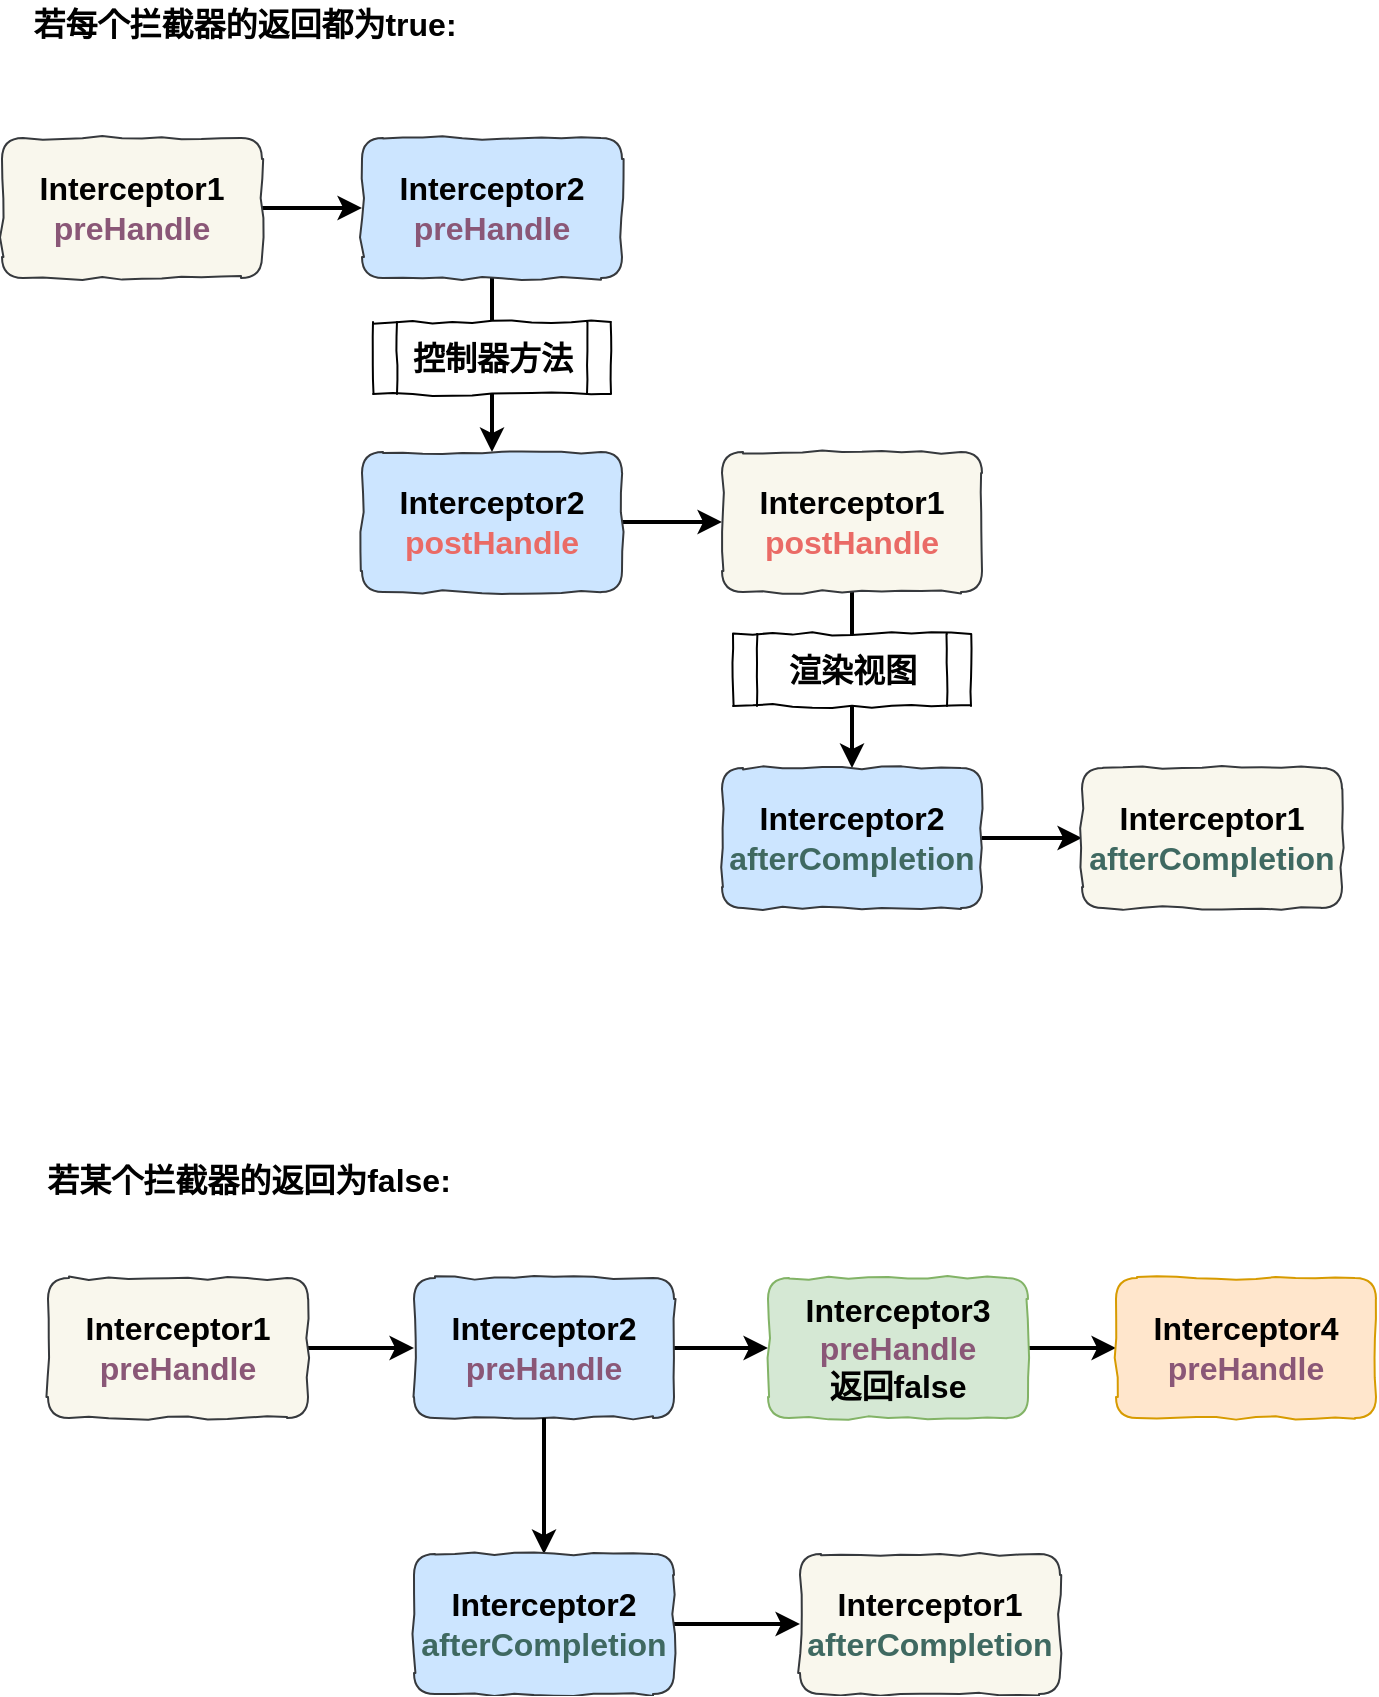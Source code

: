 <mxfile version="15.6.8" type="github">
  <diagram id="CkwapNOGyErm4PVH1WH8" name="第 1 页">
    <mxGraphModel dx="1422" dy="761" grid="0" gridSize="10" guides="1" tooltips="1" connect="1" arrows="1" fold="1" page="1" pageScale="1" pageWidth="827" pageHeight="1169" math="0" shadow="0">
      <root>
        <mxCell id="0" />
        <mxCell id="1" parent="0" />
        <mxCell id="oUz-GaezXC1vId2PD7ZR-3" value="" style="edgeStyle=orthogonalEdgeStyle;rounded=0;orthogonalLoop=1;jettySize=auto;html=1;fontSize=16;fontColor=#8A5777;strokeWidth=2;" parent="1" source="oUz-GaezXC1vId2PD7ZR-1" target="oUz-GaezXC1vId2PD7ZR-2" edge="1">
          <mxGeometry relative="1" as="geometry" />
        </mxCell>
        <mxCell id="oUz-GaezXC1vId2PD7ZR-1" value="&lt;b&gt;&lt;font style=&quot;font-size: 16px&quot;&gt;Interceptor1&lt;br&gt;&lt;font color=&quot;#8a5777&quot;&gt;preHandle&lt;/font&gt;&lt;br&gt;&lt;/font&gt;&lt;/b&gt;" style="rounded=1;whiteSpace=wrap;html=1;fillColor=#f9f7ed;strokeColor=#36393d;comic=1;" parent="1" vertex="1">
          <mxGeometry x="30" y="150" width="130" height="70" as="geometry" />
        </mxCell>
        <mxCell id="oUz-GaezXC1vId2PD7ZR-10" value="" style="edgeStyle=orthogonalEdgeStyle;rounded=0;orthogonalLoop=1;jettySize=auto;html=1;fontSize=16;fontColor=#3F6961;strokeWidth=2;" parent="1" source="oUz-GaezXC1vId2PD7ZR-2" target="oUz-GaezXC1vId2PD7ZR-5" edge="1">
          <mxGeometry relative="1" as="geometry" />
        </mxCell>
        <mxCell id="oUz-GaezXC1vId2PD7ZR-2" value="&lt;b&gt;&lt;font style=&quot;font-size: 16px&quot;&gt;Interceptor2&lt;br&gt;&lt;font color=&quot;#8a5777&quot;&gt;preHandle&lt;/font&gt;&lt;br&gt;&lt;/font&gt;&lt;/b&gt;" style="rounded=1;whiteSpace=wrap;html=1;fillColor=#cce5ff;strokeColor=#36393d;comic=1;" parent="1" vertex="1">
          <mxGeometry x="210" y="150" width="130" height="70" as="geometry" />
        </mxCell>
        <mxCell id="oUz-GaezXC1vId2PD7ZR-4" value="" style="edgeStyle=orthogonalEdgeStyle;rounded=0;orthogonalLoop=1;jettySize=auto;html=1;fontSize=16;fontColor=#8A5777;strokeWidth=2;" parent="1" source="oUz-GaezXC1vId2PD7ZR-5" target="oUz-GaezXC1vId2PD7ZR-6" edge="1">
          <mxGeometry relative="1" as="geometry" />
        </mxCell>
        <mxCell id="oUz-GaezXC1vId2PD7ZR-5" value="&lt;b&gt;&lt;font style=&quot;font-size: 16px&quot;&gt;Interceptor2&lt;br&gt;&lt;font color=&quot;#ea6b66&quot;&gt;postHandle&lt;/font&gt;&lt;br&gt;&lt;/font&gt;&lt;/b&gt;" style="rounded=1;whiteSpace=wrap;html=1;fillColor=#cce5ff;strokeColor=#36393d;comic=1;" parent="1" vertex="1">
          <mxGeometry x="210" y="307" width="130" height="70" as="geometry" />
        </mxCell>
        <mxCell id="oUz-GaezXC1vId2PD7ZR-11" value="" style="edgeStyle=orthogonalEdgeStyle;rounded=0;orthogonalLoop=1;jettySize=auto;html=1;fontSize=16;fontColor=#3F6961;strokeWidth=2;" parent="1" source="oUz-GaezXC1vId2PD7ZR-6" target="oUz-GaezXC1vId2PD7ZR-8" edge="1">
          <mxGeometry relative="1" as="geometry" />
        </mxCell>
        <mxCell id="oUz-GaezXC1vId2PD7ZR-6" value="&lt;b&gt;&lt;font style=&quot;font-size: 16px&quot;&gt;Interceptor1&lt;br&gt;&lt;/font&gt;&lt;/b&gt;&lt;b&gt;&lt;font style=&quot;font-size: 16px&quot;&gt;&lt;font color=&quot;#ea6b66&quot;&gt;postHandle&lt;/font&gt;&lt;/font&gt;&lt;/b&gt;&lt;b&gt;&lt;font style=&quot;font-size: 16px&quot;&gt;&lt;br&gt;&lt;/font&gt;&lt;/b&gt;" style="rounded=1;whiteSpace=wrap;html=1;fillColor=#f9f7ed;strokeColor=#36393d;comic=1;" parent="1" vertex="1">
          <mxGeometry x="390" y="307" width="130" height="70" as="geometry" />
        </mxCell>
        <mxCell id="oUz-GaezXC1vId2PD7ZR-7" value="" style="edgeStyle=orthogonalEdgeStyle;rounded=0;orthogonalLoop=1;jettySize=auto;html=1;fontSize=16;fontColor=#8A5777;strokeWidth=2;" parent="1" source="oUz-GaezXC1vId2PD7ZR-8" target="oUz-GaezXC1vId2PD7ZR-9" edge="1">
          <mxGeometry relative="1" as="geometry" />
        </mxCell>
        <mxCell id="oUz-GaezXC1vId2PD7ZR-8" value="&lt;b&gt;&lt;font style=&quot;font-size: 16px&quot;&gt;Interceptor2&lt;br&gt;&lt;font color=&quot;#3f6961&quot;&gt;afterCompletion&lt;/font&gt;&lt;br&gt;&lt;/font&gt;&lt;/b&gt;" style="rounded=1;whiteSpace=wrap;html=1;fillColor=#cce5ff;strokeColor=#36393d;comic=1;" parent="1" vertex="1">
          <mxGeometry x="390" y="465" width="130" height="70" as="geometry" />
        </mxCell>
        <mxCell id="oUz-GaezXC1vId2PD7ZR-9" value="&lt;b&gt;&lt;font style=&quot;font-size: 16px&quot;&gt;Interceptor1&lt;br&gt;&lt;/font&gt;&lt;/b&gt;&lt;b&gt;&lt;font style=&quot;font-size: 16px&quot;&gt;&lt;font color=&quot;#3f6961&quot;&gt;afterCompletion&lt;/font&gt;&lt;/font&gt;&lt;/b&gt;&lt;b&gt;&lt;font style=&quot;font-size: 16px&quot;&gt;&lt;br&gt;&lt;/font&gt;&lt;/b&gt;" style="rounded=1;whiteSpace=wrap;html=1;fillColor=#f9f7ed;strokeColor=#36393d;comic=1;" parent="1" vertex="1">
          <mxGeometry x="570" y="465" width="130" height="70" as="geometry" />
        </mxCell>
        <mxCell id="oUz-GaezXC1vId2PD7ZR-23" value="若每个拦截器的返回都为true:" style="text;html=1;align=center;verticalAlign=middle;resizable=0;points=[];autosize=1;strokeColor=none;fillColor=none;fontSize=16;fontColor=#000000;fontStyle=1" parent="1" vertex="1">
          <mxGeometry x="40" y="81" width="222" height="23" as="geometry" />
        </mxCell>
        <mxCell id="oUz-GaezXC1vId2PD7ZR-24" value="若某个拦截器的返回为false:" style="text;html=1;align=center;verticalAlign=middle;resizable=0;points=[];autosize=1;strokeColor=none;fillColor=none;fontSize=16;fontColor=#000000;fontStyle=1" parent="1" vertex="1">
          <mxGeometry x="47" y="659" width="212" height="23" as="geometry" />
        </mxCell>
        <mxCell id="oUz-GaezXC1vId2PD7ZR-25" value="&lt;b&gt;控制器方法&lt;/b&gt;" style="shape=process;whiteSpace=wrap;html=1;backgroundOutline=1;comic=1;fontSize=16;fontColor=#000000;" parent="1" vertex="1">
          <mxGeometry x="215.5" y="242" width="119" height="36" as="geometry" />
        </mxCell>
        <mxCell id="oUz-GaezXC1vId2PD7ZR-26" value="&lt;b&gt;渲染视图&lt;/b&gt;" style="shape=process;whiteSpace=wrap;html=1;backgroundOutline=1;comic=1;fontSize=16;fontColor=#000000;" parent="1" vertex="1">
          <mxGeometry x="395.5" y="398" width="119" height="36" as="geometry" />
        </mxCell>
        <mxCell id="oUz-GaezXC1vId2PD7ZR-27" value="" style="edgeStyle=orthogonalEdgeStyle;rounded=0;orthogonalLoop=1;jettySize=auto;html=1;fontSize=16;fontColor=#8A5777;strokeWidth=2;" parent="1" source="oUz-GaezXC1vId2PD7ZR-28" target="oUz-GaezXC1vId2PD7ZR-30" edge="1">
          <mxGeometry relative="1" as="geometry" />
        </mxCell>
        <mxCell id="oUz-GaezXC1vId2PD7ZR-28" value="&lt;b&gt;&lt;font style=&quot;font-size: 16px&quot;&gt;Interceptor1&lt;br&gt;&lt;font color=&quot;#8a5777&quot;&gt;preHandle&lt;/font&gt;&lt;br&gt;&lt;/font&gt;&lt;/b&gt;" style="rounded=1;whiteSpace=wrap;html=1;fillColor=#f9f7ed;strokeColor=#36393d;comic=1;" parent="1" vertex="1">
          <mxGeometry x="53" y="720" width="130" height="70" as="geometry" />
        </mxCell>
        <mxCell id="OR3Nw0VSyKYGRwUme-bm-3" value="" style="edgeStyle=orthogonalEdgeStyle;rounded=0;orthogonalLoop=1;jettySize=auto;html=1;strokeWidth=2;" edge="1" parent="1" source="oUz-GaezXC1vId2PD7ZR-30" target="OR3Nw0VSyKYGRwUme-bm-1">
          <mxGeometry relative="1" as="geometry" />
        </mxCell>
        <mxCell id="oUz-GaezXC1vId2PD7ZR-30" value="&lt;b&gt;&lt;font style=&quot;font-size: 16px&quot;&gt;Interceptor2&lt;br&gt;&lt;font color=&quot;#8a5777&quot;&gt;preHandle&lt;/font&gt;&lt;br&gt;&lt;/font&gt;&lt;/b&gt;" style="rounded=1;whiteSpace=wrap;html=1;fillColor=#cce5ff;strokeColor=#36393d;comic=1;" parent="1" vertex="1">
          <mxGeometry x="236" y="720" width="130" height="70" as="geometry" />
        </mxCell>
        <mxCell id="oUz-GaezXC1vId2PD7ZR-33" value="" style="edgeStyle=orthogonalEdgeStyle;rounded=0;orthogonalLoop=1;jettySize=auto;html=1;fontSize=16;fontColor=#3F6961;strokeWidth=2;exitX=0.5;exitY=1;exitDx=0;exitDy=0;" parent="1" source="oUz-GaezXC1vId2PD7ZR-30" target="oUz-GaezXC1vId2PD7ZR-36" edge="1">
          <mxGeometry relative="1" as="geometry">
            <mxPoint x="386" y="904" as="sourcePoint" />
          </mxGeometry>
        </mxCell>
        <mxCell id="oUz-GaezXC1vId2PD7ZR-35" value="" style="edgeStyle=orthogonalEdgeStyle;rounded=0;orthogonalLoop=1;jettySize=auto;html=1;fontSize=16;fontColor=#8A5777;strokeWidth=2;" parent="1" source="oUz-GaezXC1vId2PD7ZR-36" target="oUz-GaezXC1vId2PD7ZR-37" edge="1">
          <mxGeometry relative="1" as="geometry" />
        </mxCell>
        <mxCell id="oUz-GaezXC1vId2PD7ZR-36" value="&lt;b&gt;&lt;font style=&quot;font-size: 16px&quot;&gt;Interceptor2&lt;br&gt;&lt;font color=&quot;#3f6961&quot;&gt;afterCompletion&lt;/font&gt;&lt;br&gt;&lt;/font&gt;&lt;/b&gt;" style="rounded=1;whiteSpace=wrap;html=1;fillColor=#cce5ff;strokeColor=#36393d;comic=1;" parent="1" vertex="1">
          <mxGeometry x="236" y="858" width="130" height="70" as="geometry" />
        </mxCell>
        <mxCell id="oUz-GaezXC1vId2PD7ZR-37" value="&lt;b&gt;&lt;font style=&quot;font-size: 16px&quot;&gt;Interceptor1&lt;br&gt;&lt;/font&gt;&lt;/b&gt;&lt;b&gt;&lt;font style=&quot;font-size: 16px&quot;&gt;&lt;font color=&quot;#3f6961&quot;&gt;afterCompletion&lt;/font&gt;&lt;/font&gt;&lt;/b&gt;&lt;b&gt;&lt;font style=&quot;font-size: 16px&quot;&gt;&lt;br&gt;&lt;/font&gt;&lt;/b&gt;" style="rounded=1;whiteSpace=wrap;html=1;fillColor=#f9f7ed;strokeColor=#36393d;comic=1;" parent="1" vertex="1">
          <mxGeometry x="429" y="858" width="130" height="70" as="geometry" />
        </mxCell>
        <mxCell id="OR3Nw0VSyKYGRwUme-bm-4" value="" style="edgeStyle=orthogonalEdgeStyle;rounded=0;orthogonalLoop=1;jettySize=auto;html=1;strokeWidth=2;" edge="1" parent="1" source="OR3Nw0VSyKYGRwUme-bm-1" target="OR3Nw0VSyKYGRwUme-bm-2">
          <mxGeometry relative="1" as="geometry" />
        </mxCell>
        <mxCell id="OR3Nw0VSyKYGRwUme-bm-1" value="&lt;b&gt;&lt;font style=&quot;font-size: 16px&quot;&gt;Interceptor3&lt;br&gt;&lt;font color=&quot;#8a5777&quot;&gt;preHandle&lt;br&gt;&lt;/font&gt;返回false&lt;br&gt;&lt;/font&gt;&lt;/b&gt;" style="rounded=1;whiteSpace=wrap;html=1;fillColor=#d5e8d4;strokeColor=#82b366;comic=1;" vertex="1" parent="1">
          <mxGeometry x="413" y="720" width="130" height="70" as="geometry" />
        </mxCell>
        <mxCell id="OR3Nw0VSyKYGRwUme-bm-2" value="&lt;b&gt;&lt;font style=&quot;font-size: 16px&quot;&gt;Interceptor4&lt;br&gt;&lt;font color=&quot;#8a5777&quot;&gt;preHandle&lt;/font&gt;&lt;br&gt;&lt;/font&gt;&lt;/b&gt;" style="rounded=1;whiteSpace=wrap;html=1;fillColor=#ffe6cc;strokeColor=#d79b00;comic=1;" vertex="1" parent="1">
          <mxGeometry x="587" y="720" width="130" height="70" as="geometry" />
        </mxCell>
      </root>
    </mxGraphModel>
  </diagram>
</mxfile>

